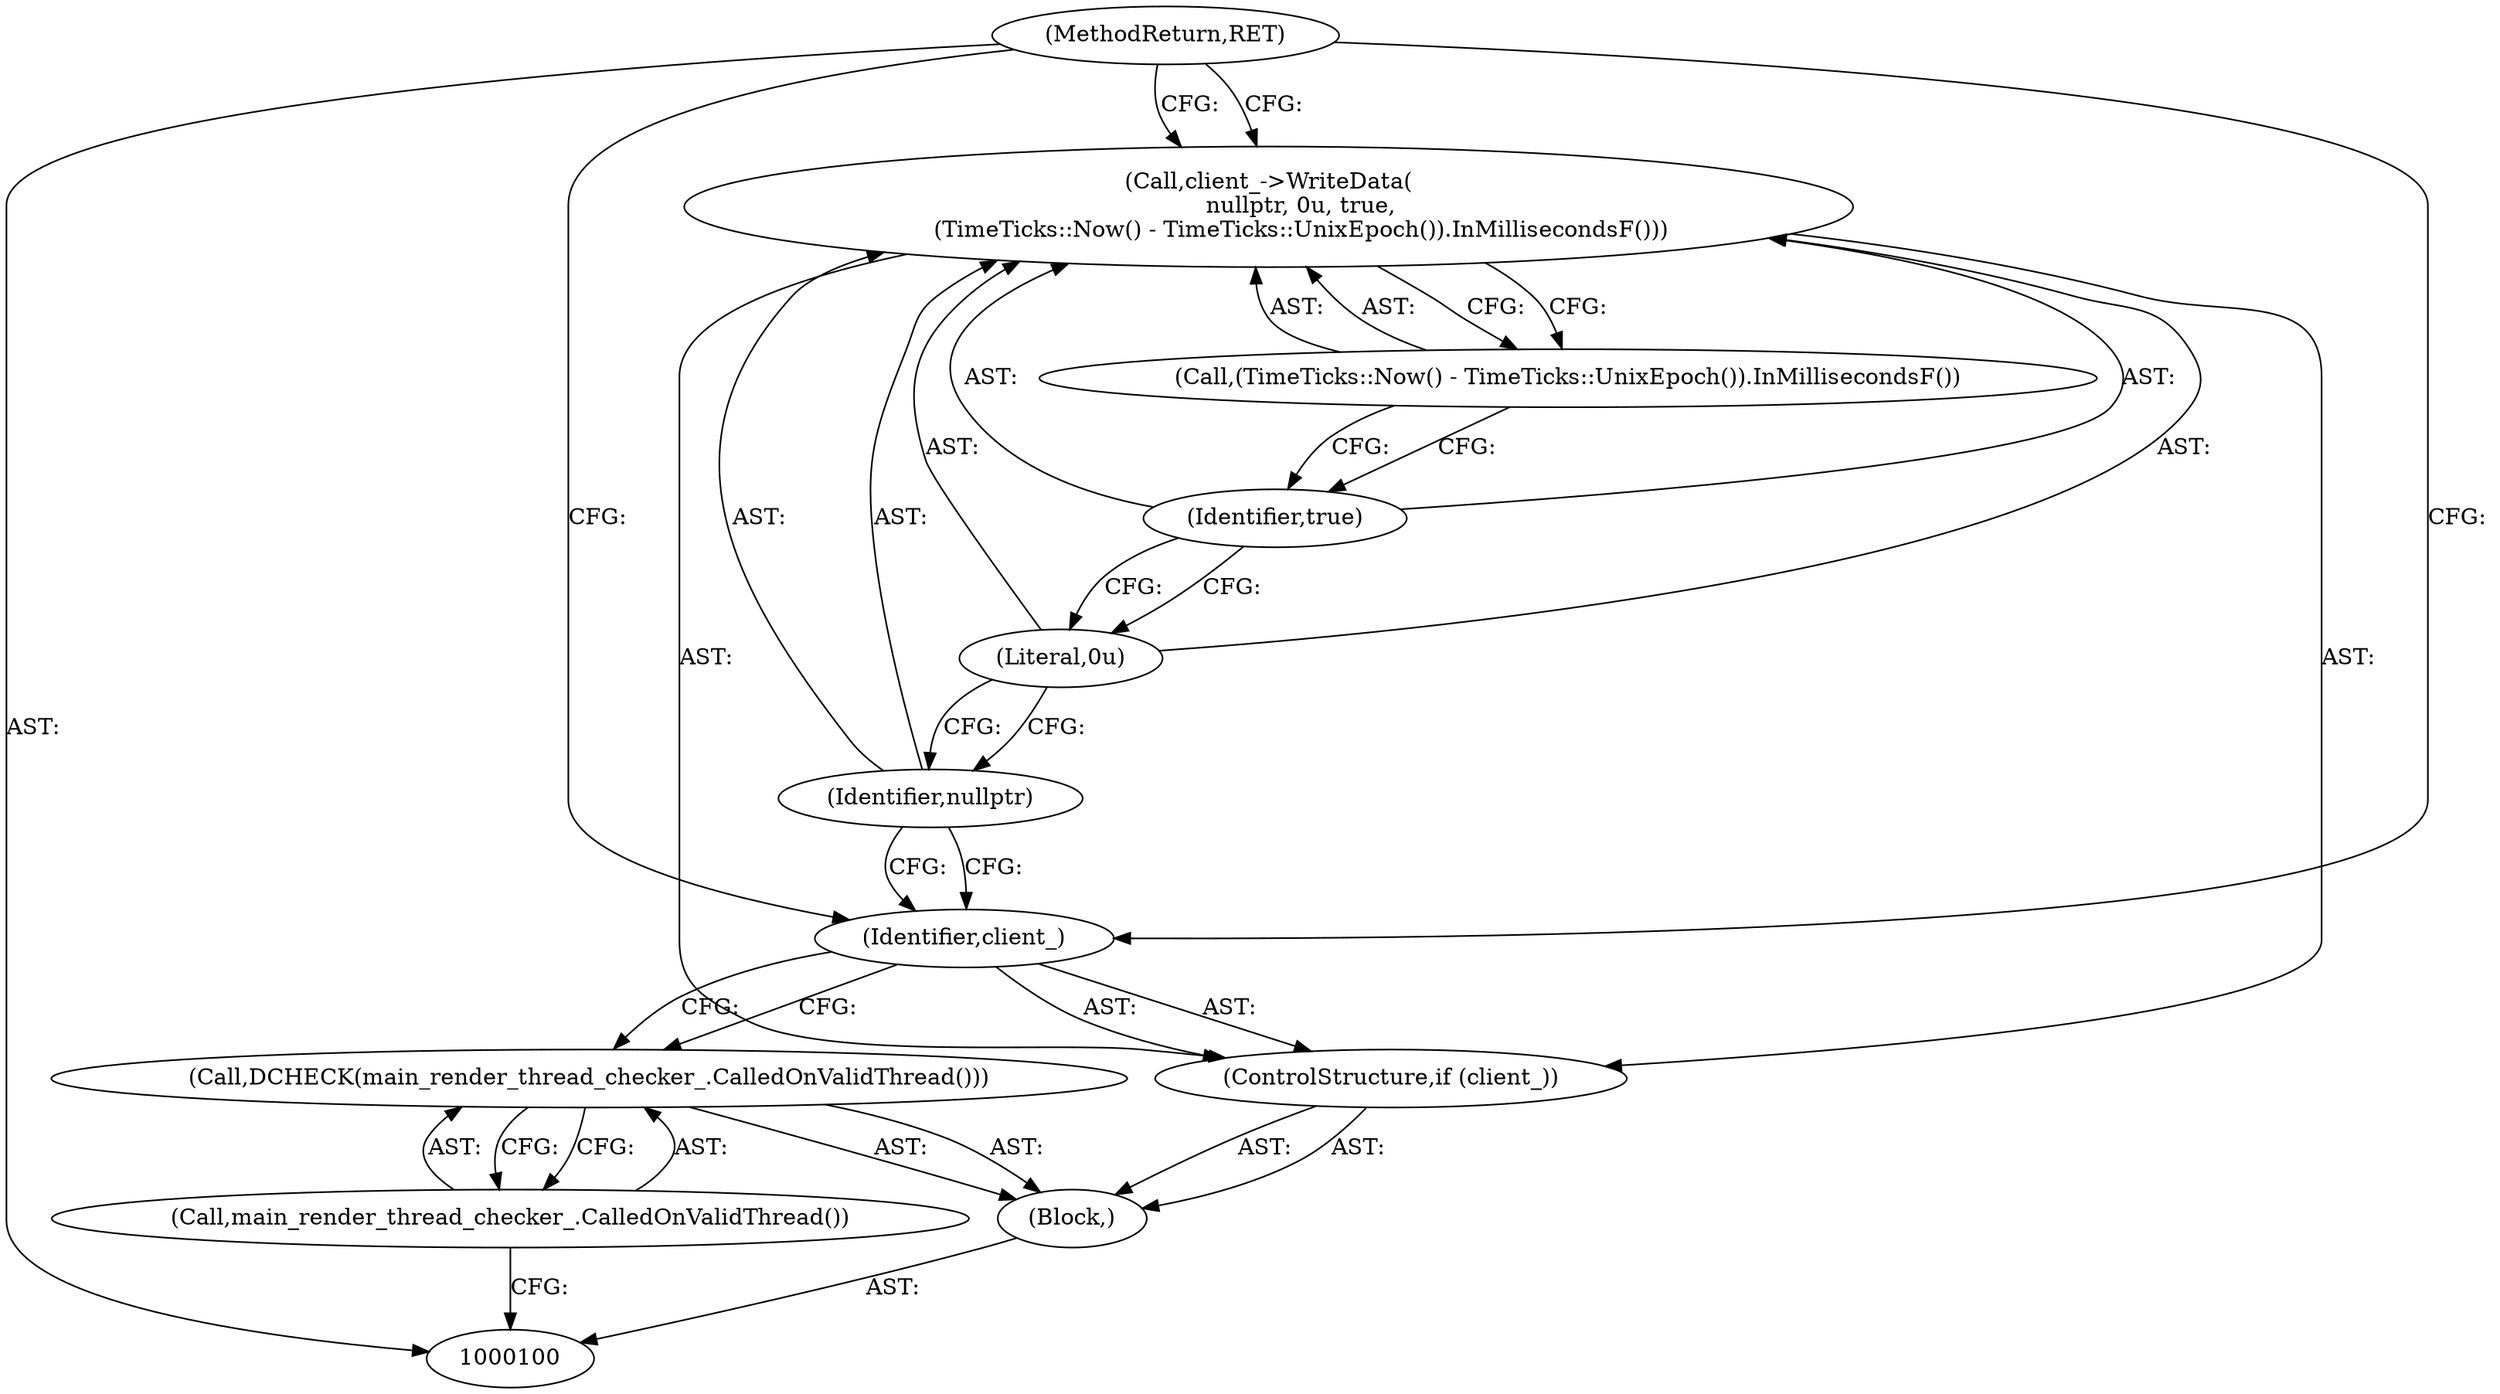 digraph "1_Chrome_f5ef337d8fffd10ab327069467ccaedb843cf9db" {
"1000111" [label="(MethodReturn,RET)"];
"1000101" [label="(Block,)"];
"1000103" [label="(Call,main_render_thread_checker_.CalledOnValidThread())"];
"1000102" [label="(Call,DCHECK(main_render_thread_checker_.CalledOnValidThread()))"];
"1000104" [label="(ControlStructure,if (client_))"];
"1000105" [label="(Identifier,client_)"];
"1000106" [label="(Call,client_->WriteData(\n         nullptr, 0u, true,\n         (TimeTicks::Now() - TimeTicks::UnixEpoch()).InMillisecondsF()))"];
"1000108" [label="(Literal,0u)"];
"1000109" [label="(Identifier,true)"];
"1000107" [label="(Identifier,nullptr)"];
"1000110" [label="(Call,(TimeTicks::Now() - TimeTicks::UnixEpoch()).InMillisecondsF())"];
"1000111" -> "1000100"  [label="AST: "];
"1000111" -> "1000106"  [label="CFG: "];
"1000111" -> "1000105"  [label="CFG: "];
"1000101" -> "1000100"  [label="AST: "];
"1000102" -> "1000101"  [label="AST: "];
"1000104" -> "1000101"  [label="AST: "];
"1000103" -> "1000102"  [label="AST: "];
"1000103" -> "1000100"  [label="CFG: "];
"1000102" -> "1000103"  [label="CFG: "];
"1000102" -> "1000101"  [label="AST: "];
"1000102" -> "1000103"  [label="CFG: "];
"1000103" -> "1000102"  [label="AST: "];
"1000105" -> "1000102"  [label="CFG: "];
"1000104" -> "1000101"  [label="AST: "];
"1000105" -> "1000104"  [label="AST: "];
"1000106" -> "1000104"  [label="AST: "];
"1000105" -> "1000104"  [label="AST: "];
"1000105" -> "1000102"  [label="CFG: "];
"1000107" -> "1000105"  [label="CFG: "];
"1000111" -> "1000105"  [label="CFG: "];
"1000106" -> "1000104"  [label="AST: "];
"1000106" -> "1000110"  [label="CFG: "];
"1000107" -> "1000106"  [label="AST: "];
"1000108" -> "1000106"  [label="AST: "];
"1000109" -> "1000106"  [label="AST: "];
"1000110" -> "1000106"  [label="AST: "];
"1000111" -> "1000106"  [label="CFG: "];
"1000108" -> "1000106"  [label="AST: "];
"1000108" -> "1000107"  [label="CFG: "];
"1000109" -> "1000108"  [label="CFG: "];
"1000109" -> "1000106"  [label="AST: "];
"1000109" -> "1000108"  [label="CFG: "];
"1000110" -> "1000109"  [label="CFG: "];
"1000107" -> "1000106"  [label="AST: "];
"1000107" -> "1000105"  [label="CFG: "];
"1000108" -> "1000107"  [label="CFG: "];
"1000110" -> "1000106"  [label="AST: "];
"1000110" -> "1000109"  [label="CFG: "];
"1000106" -> "1000110"  [label="CFG: "];
}

